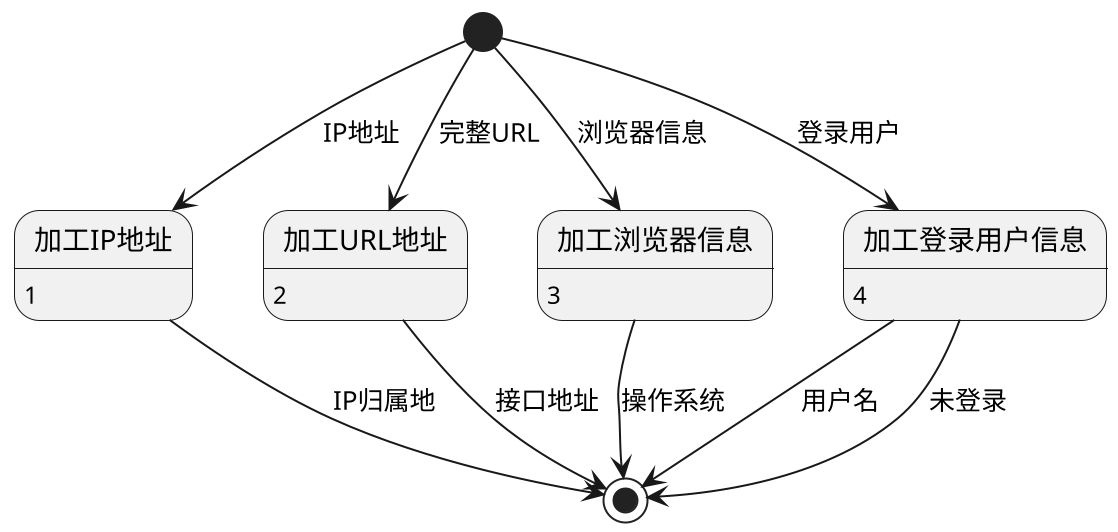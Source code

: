 @startuml
scale 2
[*] --> 加工IP地址: IP地址
加工IP地址:1
[*] --> 加工URL地址: 完整URL
加工URL地址:2
[*] --> 加工浏览器信息: 浏览器信息
加工浏览器信息:3
[*] --> 加工登录用户信息: 登录用户
加工登录用户信息:4
加工IP地址 --> [*] : IP归属地
加工URL地址 --> [*] : 接口地址
加工浏览器信息 --> [*] : 操作系统
加工登录用户信息 --> [*] : 用户名
加工登录用户信息 --> [*] : 未登录

@enduml
